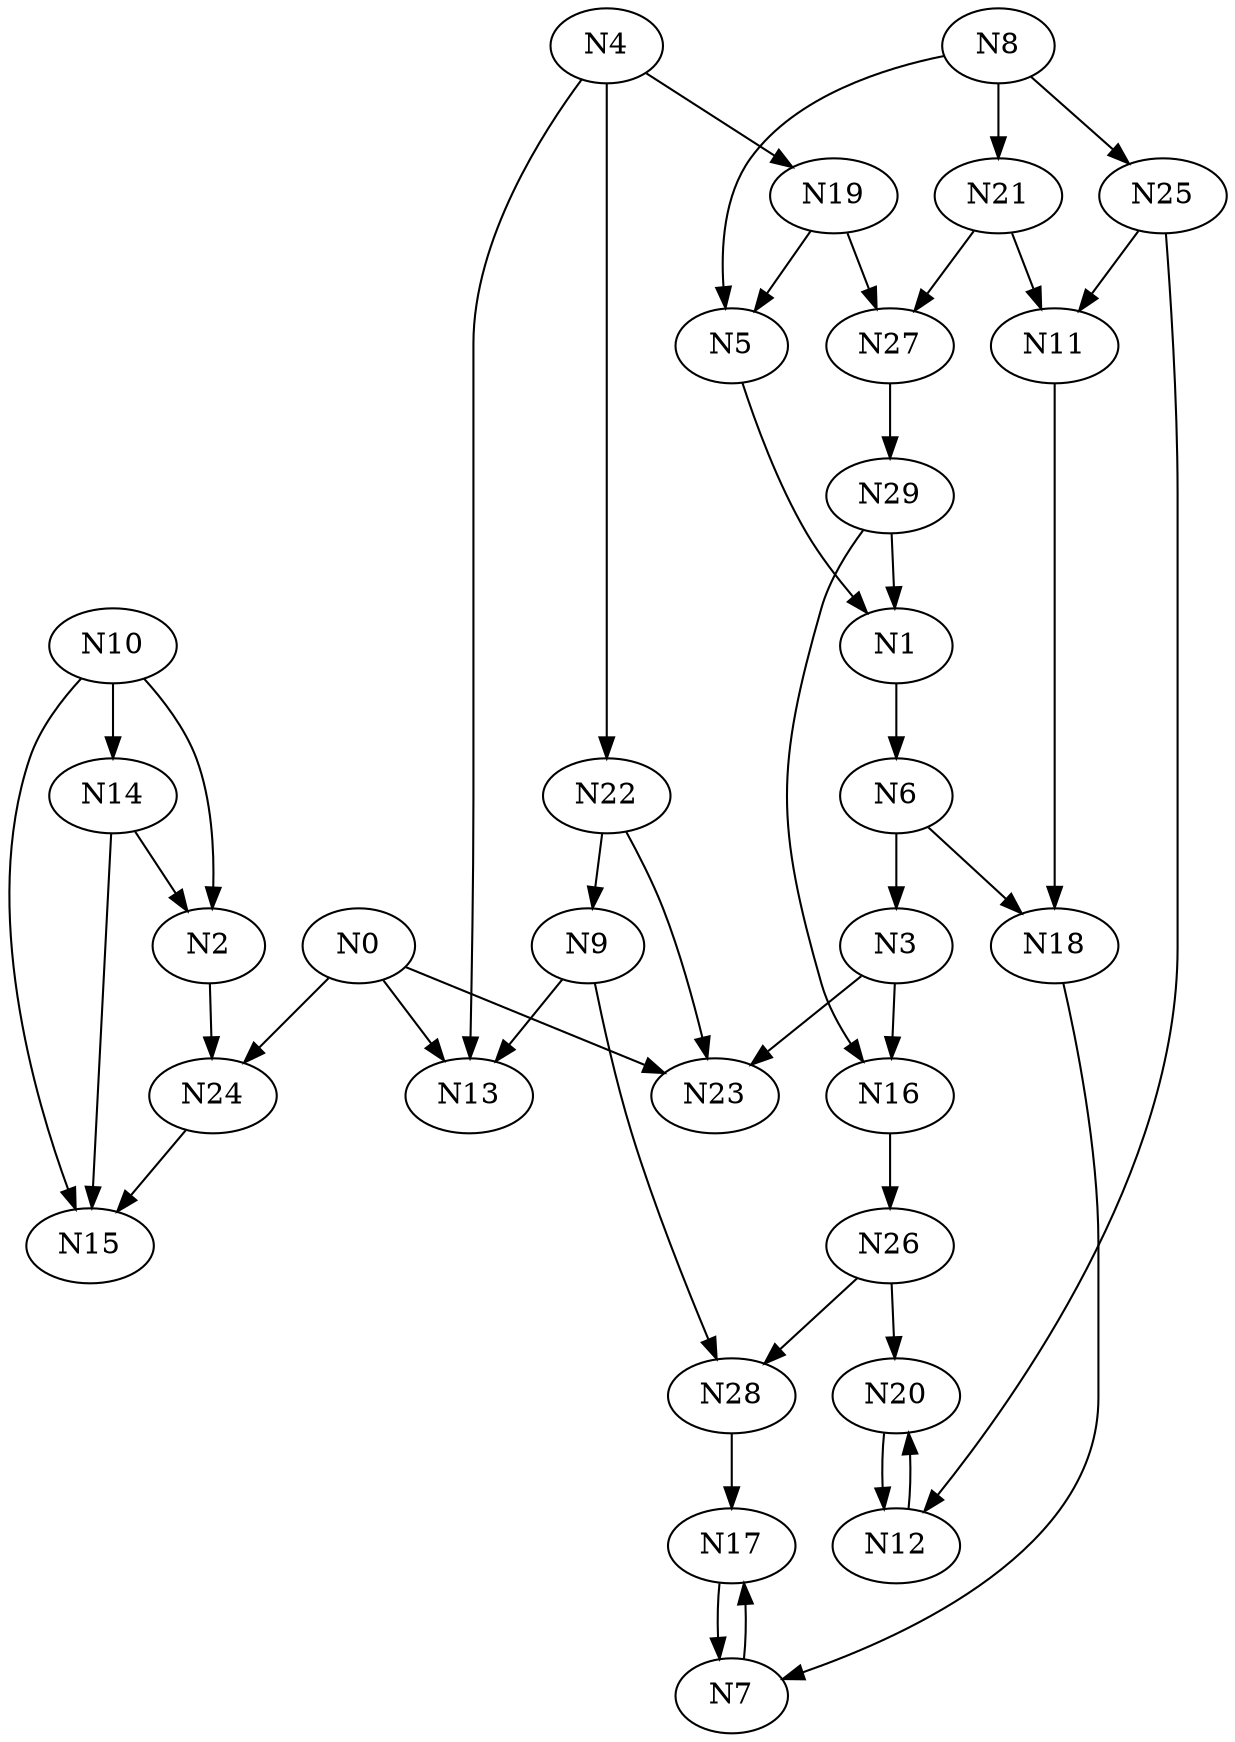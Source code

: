 digraph RBN {
    N10 [label="N10", func="and", instances=1];
    N23 [label="N23", func="or", instances=1];
    N29 [label="N29", func="xor", instances=1];
    N17 [label="N17", func="and", instances=1];
    N28 [label="N28", func="and", instances=1];
    N21 [label="N21", func="and", instances=1];
    N11 [label="N11", func="and", instances=1];
    N1 [label="N1", func="and", instances=1];
    N13 [label="N13", func="xor", instances=1];
    N0 [label="N0", func="or", instances=1];
    N3 [label="N3", func="and", instances=1];
    N2 [label="N2", func="and", instances=1];
    N18 [label="N18", func="or", instances=1];
    N14 [label="N14", func="or", instances=1];
    N22 [label="N22", func="and", instances=1];
    N9 [label="N9", func="and", instances=1];
    N16 [label="N16", func="and", instances=1];
    N26 [label="N26", func="xor", instances=1];
    N7 [label="N7", func="and", instances=1];
    N20 [label="N20", func="or", instances=1];
    N19 [label="N19", func="or", instances=1];
    N8 [label="N8", func="and", instances=1];
    N25 [label="N25", func="xor", instances=1];
    N24 [label="N24", func="and", instances=1];
    N4 [label="N4", func="and", instances=1];
    N15 [label="N15", func="or", instances=1];
    N27 [label="N27", func="xor", instances=1];
    N5 [label="N5", func="and", instances=1];
    N6 [label="N6", func="xor", instances=1];
    N12 [label="N12", func="xor", instances=1];
    N19 -> N5;
    N21 -> N27;
    N25 -> N11;
    N4 -> N13;
    N0 -> N23;
    N27 -> N29;
    N4 -> N19;
    N7 -> N17;
    N10 -> N2;
    N3 -> N23;
    N4 -> N22;
    N8 -> N25;
    N10 -> N15;
    N8 -> N5;
    N19 -> N27;
    N22 -> N23;
    N14 -> N2;
    N14 -> N15;
    N12 -> N20;
    N9 -> N28;
    N29 -> N1;
    N17 -> N7;
    N29 -> N16;
    N16 -> N26;
    N28 -> N17;
    N8 -> N21;
    N22 -> N9;
    N2 -> N24;
    N10 -> N14;
    N9 -> N13;
    N11 -> N18;
    N0 -> N13;
    N26 -> N28;
    N18 -> N7;
    N25 -> N12;
    N3 -> N16;
    N0 -> N24;
    N20 -> N12;
    N6 -> N18;
    N6 -> N3;
    N5 -> N1;
    N26 -> N20;
    N24 -> N15;
    N1 -> N6;
    N21 -> N11;
}
